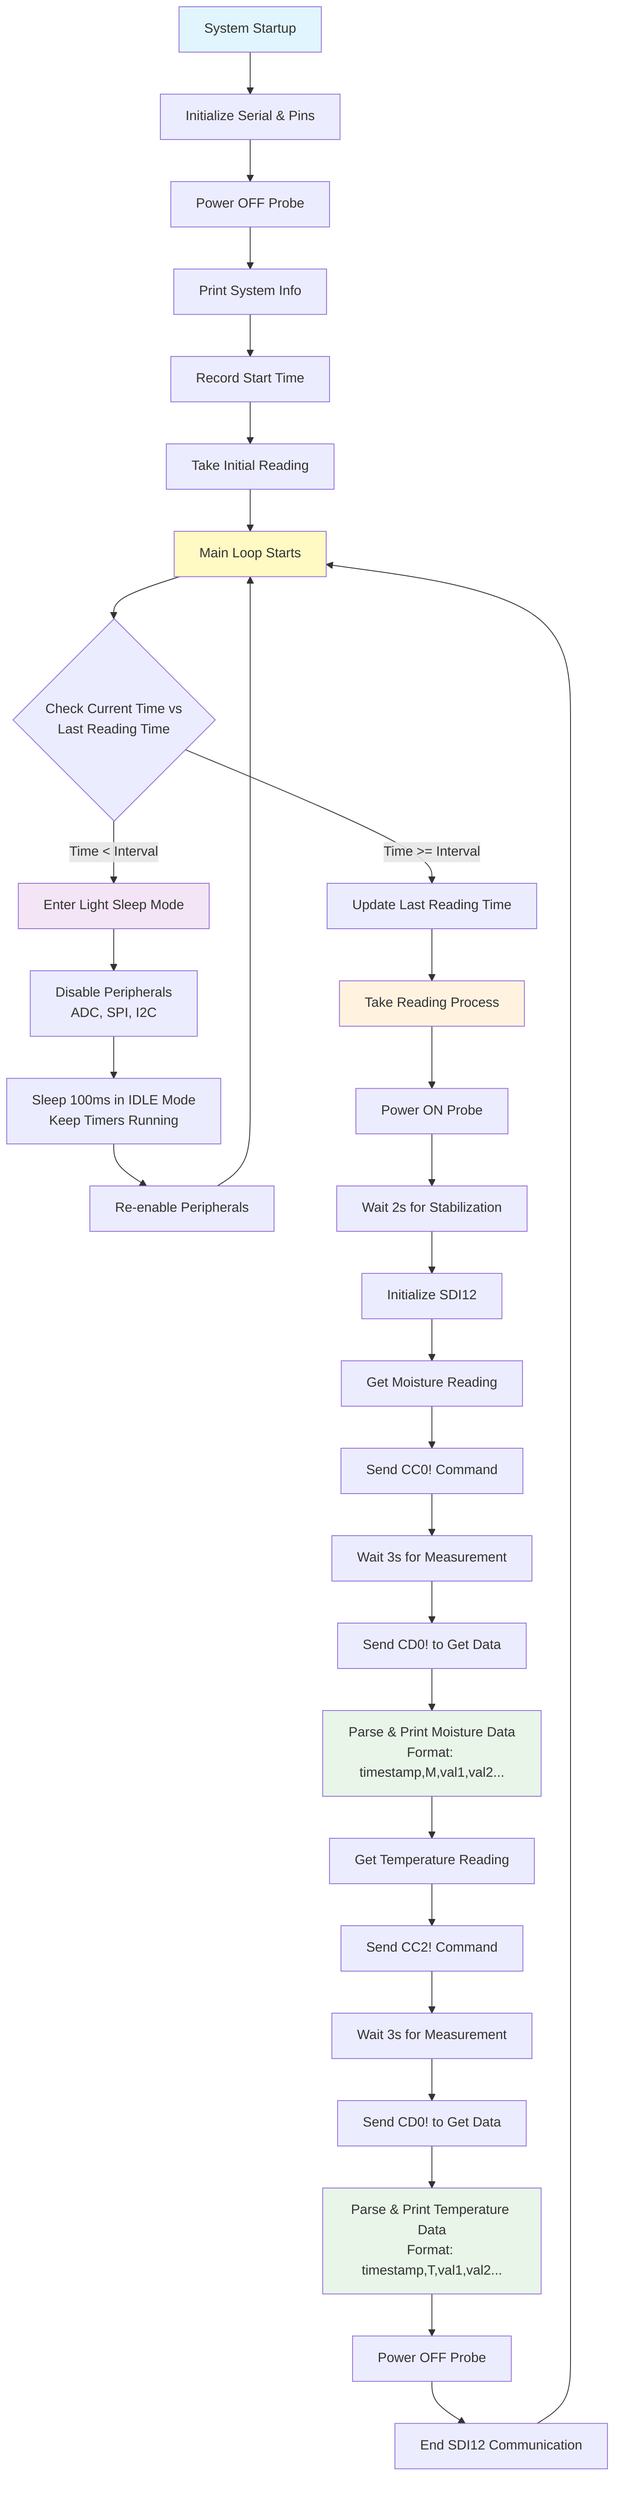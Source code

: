 flowchart TD
    A[System Startup] --> B[Initialize Serial & Pins]
    B --> C[Power OFF Probe]
    C --> D[Print System Info]
    D --> E[Record Start Time]
    E --> F[Take Initial Reading]
    
    F --> G[Main Loop Starts]
    G --> H{Check Current Time vs<br/>Last Reading Time}
    
    H -->|Time >= Interval| I[Update Last Reading Time]
    H -->|Time < Interval| J[Enter Light Sleep Mode]
    
    I --> K[Take Reading Process]
    J --> L[Disable Peripherals<br/>ADC, SPI, I2C]
    L --> M[Sleep 100ms in IDLE Mode<br/>Keep Timers Running]
    M --> N[Re-enable Peripherals]
    N --> G
    
    K --> O[Power ON Probe]
    O --> P[Wait 2s for Stabilization]
    P --> Q[Initialize SDI12]
    Q --> R[Get Moisture Reading]
    
    R --> S[Send CC0! Command]
    S --> T[Wait 3s for Measurement]
    T --> U[Send CD0! to Get Data]
    U --> V[Parse & Print Moisture Data<br/>Format: timestamp,M,val1,val2...]
    
    V --> W[Get Temperature Reading]
    W --> X[Send CC2! Command]
    X --> Y[Wait 3s for Measurement]
    Y --> Z[Send CD0! to Get Data]
    Z --> AA[Parse & Print Temperature Data<br/>Format: timestamp,T,val1,val2...]
    
    AA --> BB[Power OFF Probe]
    BB --> CC[End SDI12 Communication]
    CC --> G
    
    style A fill:#e1f5fe
    style K fill:#fff3e0
    style J fill:#f3e5f5
    style V fill:#e8f5e8
    style AA fill:#e8f5e8
    style G fill:#fff9c4